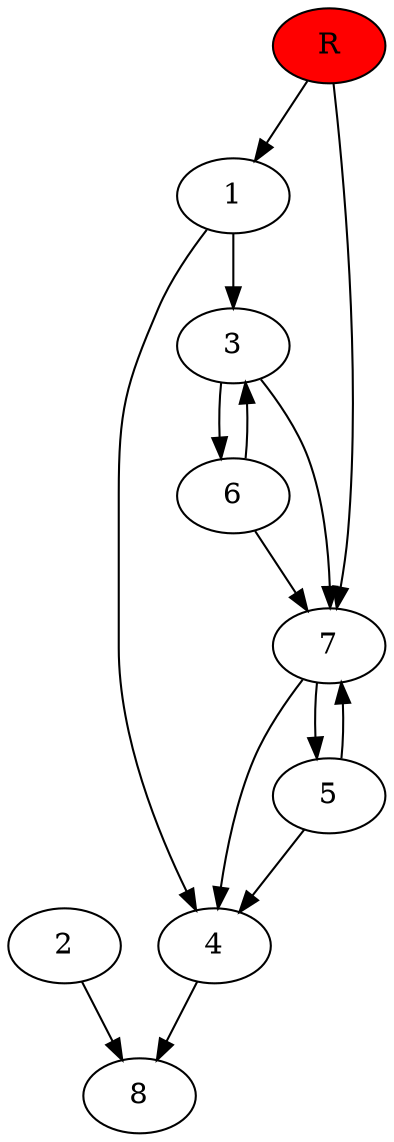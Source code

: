 digraph prb8465 {
	1
	2
	3
	4
	5
	6
	7
	8
	R [fillcolor="#ff0000" style=filled]
	1 -> 3
	1 -> 4
	2 -> 8
	3 -> 6
	3 -> 7
	4 -> 8
	5 -> 4
	5 -> 7
	6 -> 3
	6 -> 7
	7 -> 4
	7 -> 5
	R -> 1
	R -> 7
}
